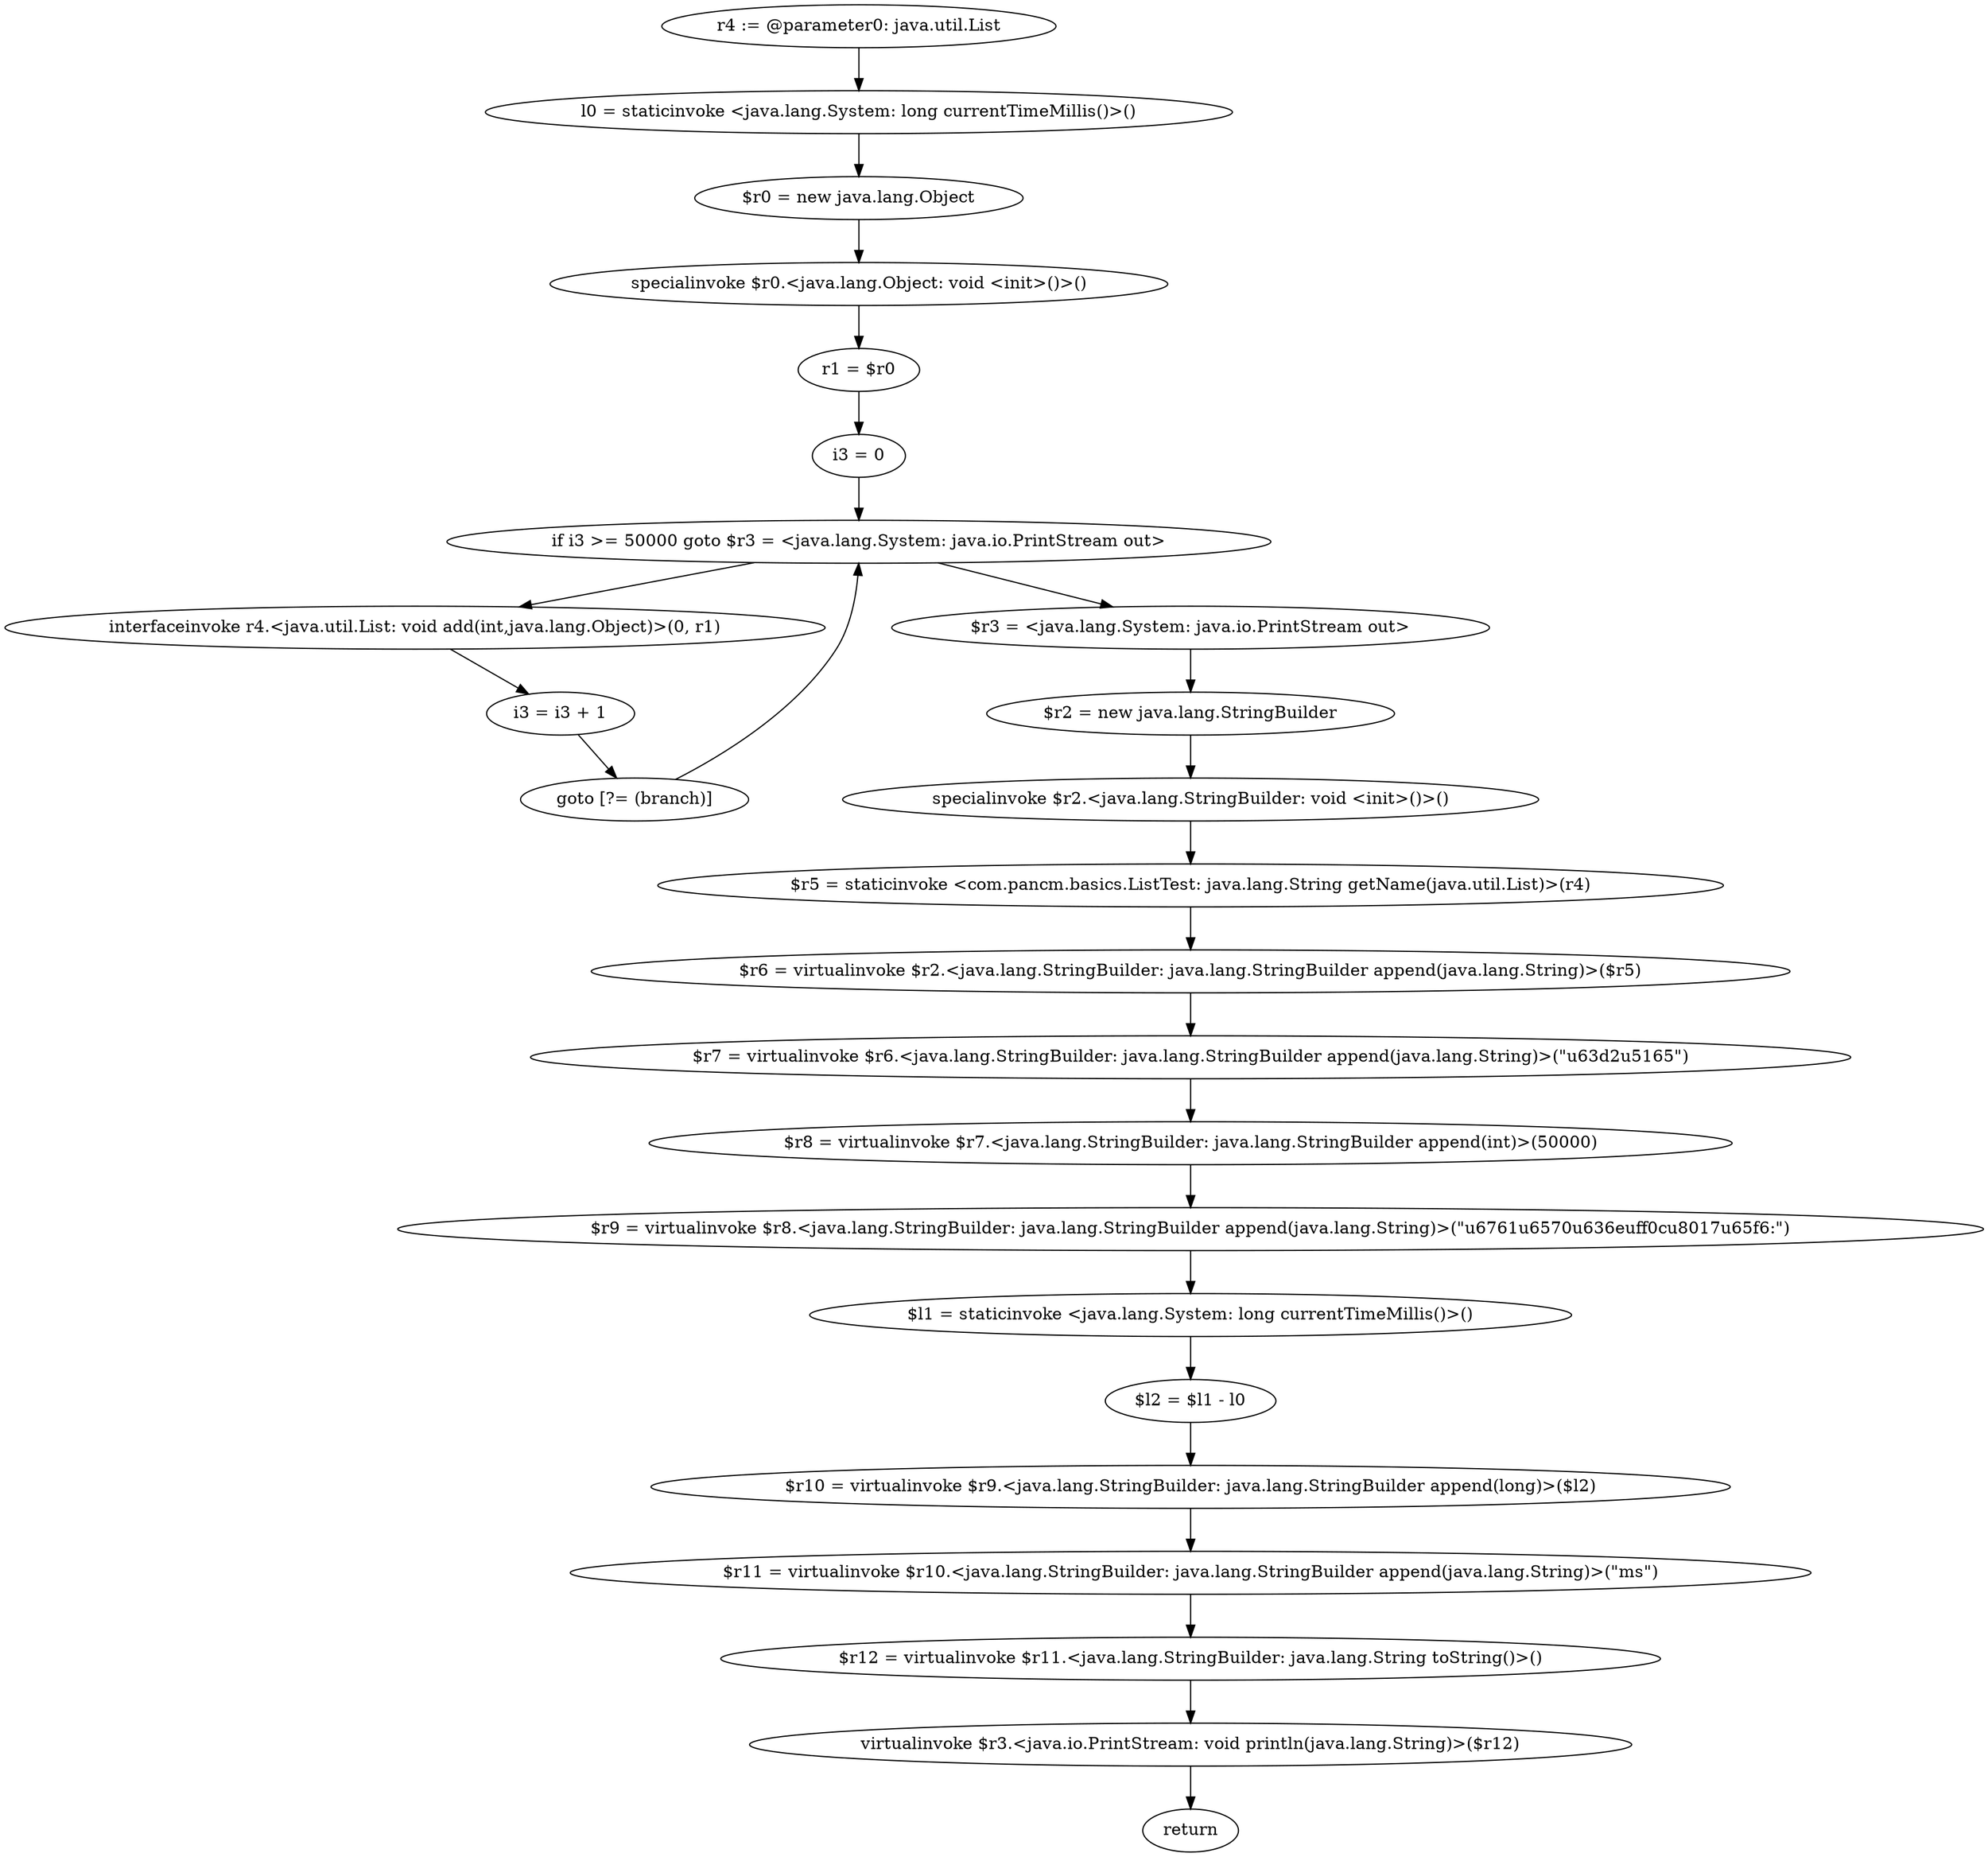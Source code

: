 digraph "unitGraph" {
    "r4 := @parameter0: java.util.List"
    "l0 = staticinvoke <java.lang.System: long currentTimeMillis()>()"
    "$r0 = new java.lang.Object"
    "specialinvoke $r0.<java.lang.Object: void <init>()>()"
    "r1 = $r0"
    "i3 = 0"
    "if i3 >= 50000 goto $r3 = <java.lang.System: java.io.PrintStream out>"
    "interfaceinvoke r4.<java.util.List: void add(int,java.lang.Object)>(0, r1)"
    "i3 = i3 + 1"
    "goto [?= (branch)]"
    "$r3 = <java.lang.System: java.io.PrintStream out>"
    "$r2 = new java.lang.StringBuilder"
    "specialinvoke $r2.<java.lang.StringBuilder: void <init>()>()"
    "$r5 = staticinvoke <com.pancm.basics.ListTest: java.lang.String getName(java.util.List)>(r4)"
    "$r6 = virtualinvoke $r2.<java.lang.StringBuilder: java.lang.StringBuilder append(java.lang.String)>($r5)"
    "$r7 = virtualinvoke $r6.<java.lang.StringBuilder: java.lang.StringBuilder append(java.lang.String)>(\"\u63d2\u5165\")"
    "$r8 = virtualinvoke $r7.<java.lang.StringBuilder: java.lang.StringBuilder append(int)>(50000)"
    "$r9 = virtualinvoke $r8.<java.lang.StringBuilder: java.lang.StringBuilder append(java.lang.String)>(\"\u6761\u6570\u636e\uff0c\u8017\u65f6:\")"
    "$l1 = staticinvoke <java.lang.System: long currentTimeMillis()>()"
    "$l2 = $l1 - l0"
    "$r10 = virtualinvoke $r9.<java.lang.StringBuilder: java.lang.StringBuilder append(long)>($l2)"
    "$r11 = virtualinvoke $r10.<java.lang.StringBuilder: java.lang.StringBuilder append(java.lang.String)>(\"ms\")"
    "$r12 = virtualinvoke $r11.<java.lang.StringBuilder: java.lang.String toString()>()"
    "virtualinvoke $r3.<java.io.PrintStream: void println(java.lang.String)>($r12)"
    "return"
    "r4 := @parameter0: java.util.List"->"l0 = staticinvoke <java.lang.System: long currentTimeMillis()>()";
    "l0 = staticinvoke <java.lang.System: long currentTimeMillis()>()"->"$r0 = new java.lang.Object";
    "$r0 = new java.lang.Object"->"specialinvoke $r0.<java.lang.Object: void <init>()>()";
    "specialinvoke $r0.<java.lang.Object: void <init>()>()"->"r1 = $r0";
    "r1 = $r0"->"i3 = 0";
    "i3 = 0"->"if i3 >= 50000 goto $r3 = <java.lang.System: java.io.PrintStream out>";
    "if i3 >= 50000 goto $r3 = <java.lang.System: java.io.PrintStream out>"->"interfaceinvoke r4.<java.util.List: void add(int,java.lang.Object)>(0, r1)";
    "if i3 >= 50000 goto $r3 = <java.lang.System: java.io.PrintStream out>"->"$r3 = <java.lang.System: java.io.PrintStream out>";
    "interfaceinvoke r4.<java.util.List: void add(int,java.lang.Object)>(0, r1)"->"i3 = i3 + 1";
    "i3 = i3 + 1"->"goto [?= (branch)]";
    "goto [?= (branch)]"->"if i3 >= 50000 goto $r3 = <java.lang.System: java.io.PrintStream out>";
    "$r3 = <java.lang.System: java.io.PrintStream out>"->"$r2 = new java.lang.StringBuilder";
    "$r2 = new java.lang.StringBuilder"->"specialinvoke $r2.<java.lang.StringBuilder: void <init>()>()";
    "specialinvoke $r2.<java.lang.StringBuilder: void <init>()>()"->"$r5 = staticinvoke <com.pancm.basics.ListTest: java.lang.String getName(java.util.List)>(r4)";
    "$r5 = staticinvoke <com.pancm.basics.ListTest: java.lang.String getName(java.util.List)>(r4)"->"$r6 = virtualinvoke $r2.<java.lang.StringBuilder: java.lang.StringBuilder append(java.lang.String)>($r5)";
    "$r6 = virtualinvoke $r2.<java.lang.StringBuilder: java.lang.StringBuilder append(java.lang.String)>($r5)"->"$r7 = virtualinvoke $r6.<java.lang.StringBuilder: java.lang.StringBuilder append(java.lang.String)>(\"\u63d2\u5165\")";
    "$r7 = virtualinvoke $r6.<java.lang.StringBuilder: java.lang.StringBuilder append(java.lang.String)>(\"\u63d2\u5165\")"->"$r8 = virtualinvoke $r7.<java.lang.StringBuilder: java.lang.StringBuilder append(int)>(50000)";
    "$r8 = virtualinvoke $r7.<java.lang.StringBuilder: java.lang.StringBuilder append(int)>(50000)"->"$r9 = virtualinvoke $r8.<java.lang.StringBuilder: java.lang.StringBuilder append(java.lang.String)>(\"\u6761\u6570\u636e\uff0c\u8017\u65f6:\")";
    "$r9 = virtualinvoke $r8.<java.lang.StringBuilder: java.lang.StringBuilder append(java.lang.String)>(\"\u6761\u6570\u636e\uff0c\u8017\u65f6:\")"->"$l1 = staticinvoke <java.lang.System: long currentTimeMillis()>()";
    "$l1 = staticinvoke <java.lang.System: long currentTimeMillis()>()"->"$l2 = $l1 - l0";
    "$l2 = $l1 - l0"->"$r10 = virtualinvoke $r9.<java.lang.StringBuilder: java.lang.StringBuilder append(long)>($l2)";
    "$r10 = virtualinvoke $r9.<java.lang.StringBuilder: java.lang.StringBuilder append(long)>($l2)"->"$r11 = virtualinvoke $r10.<java.lang.StringBuilder: java.lang.StringBuilder append(java.lang.String)>(\"ms\")";
    "$r11 = virtualinvoke $r10.<java.lang.StringBuilder: java.lang.StringBuilder append(java.lang.String)>(\"ms\")"->"$r12 = virtualinvoke $r11.<java.lang.StringBuilder: java.lang.String toString()>()";
    "$r12 = virtualinvoke $r11.<java.lang.StringBuilder: java.lang.String toString()>()"->"virtualinvoke $r3.<java.io.PrintStream: void println(java.lang.String)>($r12)";
    "virtualinvoke $r3.<java.io.PrintStream: void println(java.lang.String)>($r12)"->"return";
}
